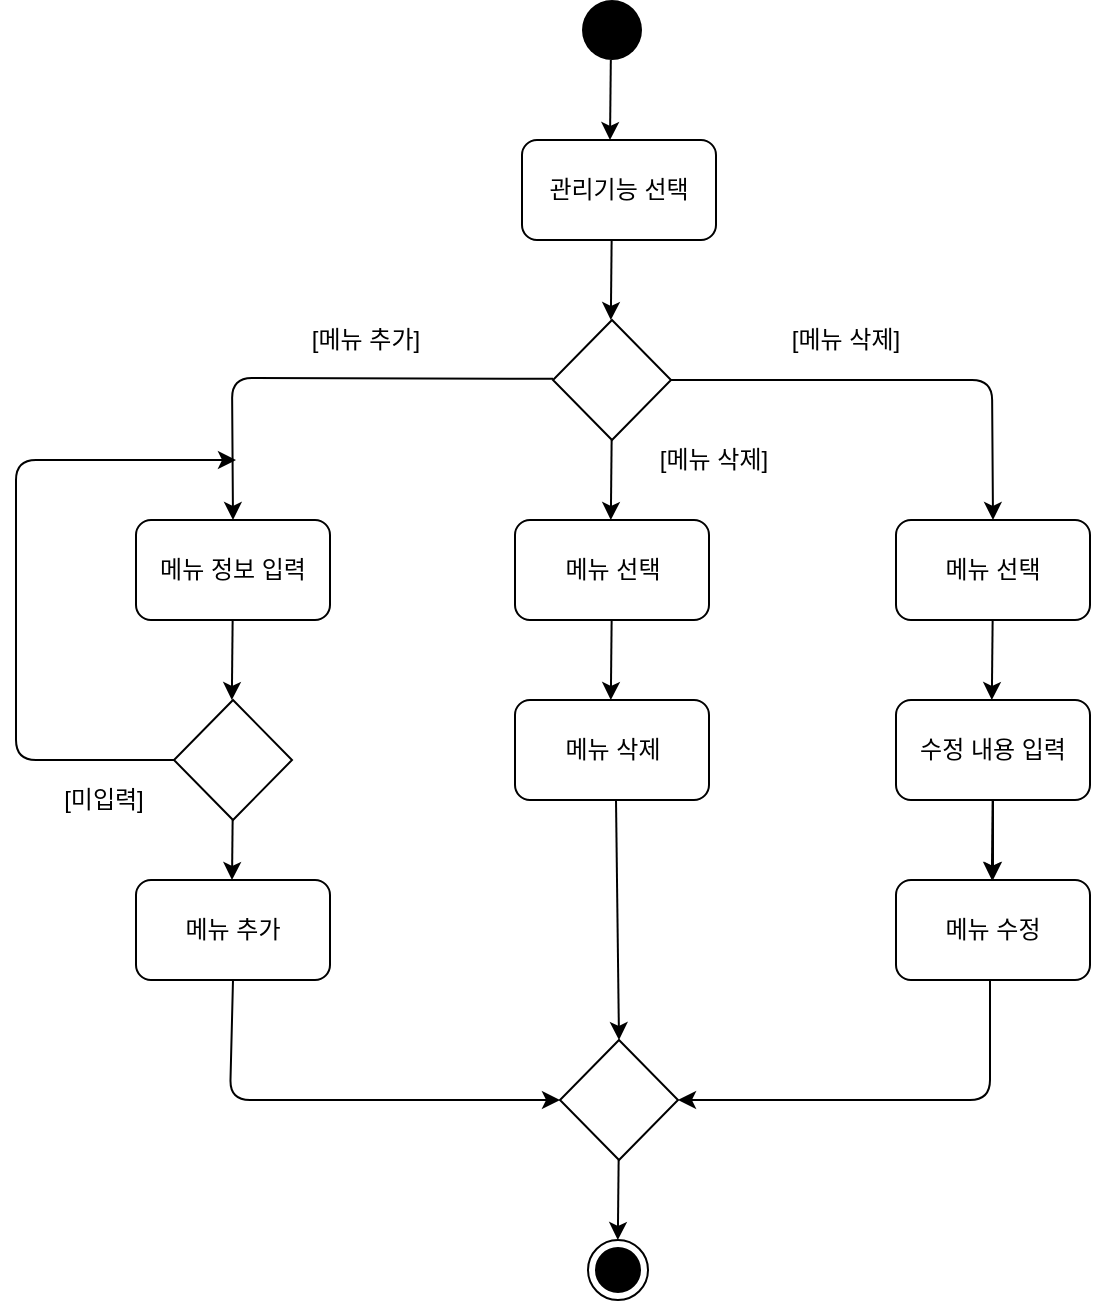 <mxfile version="13.9.7" type="device"><diagram id="I5rOKLDulZHCpnhm8ujL" name="Page-1"><mxGraphModel dx="1673" dy="896" grid="1" gridSize="10" guides="1" tooltips="1" connect="1" arrows="1" fold="1" page="1" pageScale="1" pageWidth="827" pageHeight="1169" math="0" shadow="0"><root><mxCell id="0"/><mxCell id="1" parent="0"/><mxCell id="PuVu6NG7NU4pwUDtO6sR-25" value="" style="ellipse;fillColor=#000000;strokeColor=none;" vertex="1" parent="1"><mxGeometry x="383" y="20" width="30" height="30" as="geometry"/></mxCell><mxCell id="PuVu6NG7NU4pwUDtO6sR-27" value="" style="endArrow=classic;html=1;" edge="1" parent="1"><mxGeometry width="50" height="50" relative="1" as="geometry"><mxPoint x="397.41" y="50" as="sourcePoint"/><mxPoint x="397" y="90" as="targetPoint"/></mxGeometry></mxCell><mxCell id="PuVu6NG7NU4pwUDtO6sR-28" value="관리기능 선택" style="rounded=1;whiteSpace=wrap;html=1;" vertex="1" parent="1"><mxGeometry x="353" y="90" width="97" height="50" as="geometry"/></mxCell><mxCell id="PuVu6NG7NU4pwUDtO6sR-29" value="" style="rhombus;whiteSpace=wrap;html=1;" vertex="1" parent="1"><mxGeometry x="368.5" y="180" width="59" height="60" as="geometry"/></mxCell><mxCell id="PuVu6NG7NU4pwUDtO6sR-31" value="" style="endArrow=classic;html=1;" edge="1" parent="1"><mxGeometry width="50" height="50" relative="1" as="geometry"><mxPoint x="397.82" y="140" as="sourcePoint"/><mxPoint x="397.41" y="180" as="targetPoint"/></mxGeometry></mxCell><mxCell id="PuVu6NG7NU4pwUDtO6sR-32" value="" style="endArrow=classic;html=1;entryX=0.5;entryY=0;entryDx=0;entryDy=0;" edge="1" parent="1" target="PuVu6NG7NU4pwUDtO6sR-36"><mxGeometry width="50" height="50" relative="1" as="geometry"><mxPoint x="427.5" y="210" as="sourcePoint"/><mxPoint x="560" y="210" as="targetPoint"/><Array as="points"><mxPoint x="588" y="210"/></Array></mxGeometry></mxCell><mxCell id="PuVu6NG7NU4pwUDtO6sR-33" value="" style="endArrow=classic;html=1;" edge="1" parent="1"><mxGeometry width="50" height="50" relative="1" as="geometry"><mxPoint x="397.82" y="240" as="sourcePoint"/><mxPoint x="397.41" y="280" as="targetPoint"/></mxGeometry></mxCell><mxCell id="PuVu6NG7NU4pwUDtO6sR-34" value="" style="endArrow=classic;html=1;entryX=0.5;entryY=0;entryDx=0;entryDy=0;" edge="1" parent="1" target="PuVu6NG7NU4pwUDtO6sR-37"><mxGeometry width="50" height="50" relative="1" as="geometry"><mxPoint x="368.5" y="209.41" as="sourcePoint"/><mxPoint x="236" y="209.41" as="targetPoint"/><Array as="points"><mxPoint x="208" y="209"/></Array></mxGeometry></mxCell><mxCell id="PuVu6NG7NU4pwUDtO6sR-35" value="메뉴 선택" style="rounded=1;whiteSpace=wrap;html=1;" vertex="1" parent="1"><mxGeometry x="349.5" y="280" width="97" height="50" as="geometry"/></mxCell><mxCell id="PuVu6NG7NU4pwUDtO6sR-36" value="메뉴 선택" style="rounded=1;whiteSpace=wrap;html=1;" vertex="1" parent="1"><mxGeometry x="540" y="280" width="97" height="50" as="geometry"/></mxCell><mxCell id="PuVu6NG7NU4pwUDtO6sR-37" value="메뉴 정보 입력" style="rounded=1;whiteSpace=wrap;html=1;" vertex="1" parent="1"><mxGeometry x="160" y="280" width="97" height="50" as="geometry"/></mxCell><mxCell id="PuVu6NG7NU4pwUDtO6sR-38" value="[메뉴 추가]" style="text;html=1;strokeColor=none;fillColor=none;align=center;verticalAlign=middle;whiteSpace=wrap;rounded=0;" vertex="1" parent="1"><mxGeometry x="240" y="180" width="70" height="20" as="geometry"/></mxCell><mxCell id="PuVu6NG7NU4pwUDtO6sR-40" value="[메뉴 삭제]" style="text;html=1;strokeColor=none;fillColor=none;align=center;verticalAlign=middle;whiteSpace=wrap;rounded=0;" vertex="1" parent="1"><mxGeometry x="480" y="180" width="70" height="20" as="geometry"/></mxCell><mxCell id="PuVu6NG7NU4pwUDtO6sR-41" value="[메뉴 삭제]" style="text;html=1;strokeColor=none;fillColor=none;align=center;verticalAlign=middle;whiteSpace=wrap;rounded=0;" vertex="1" parent="1"><mxGeometry x="414" y="240" width="70" height="20" as="geometry"/></mxCell><mxCell id="PuVu6NG7NU4pwUDtO6sR-43" value="" style="endArrow=classic;html=1;" edge="1" parent="1"><mxGeometry width="50" height="50" relative="1" as="geometry"><mxPoint x="397.82" y="330" as="sourcePoint"/><mxPoint x="397.41" y="370" as="targetPoint"/></mxGeometry></mxCell><mxCell id="PuVu6NG7NU4pwUDtO6sR-44" value="메뉴 삭제" style="rounded=1;whiteSpace=wrap;html=1;" vertex="1" parent="1"><mxGeometry x="349.5" y="370" width="97" height="50" as="geometry"/></mxCell><mxCell id="PuVu6NG7NU4pwUDtO6sR-51" value="" style="edgeStyle=orthogonalEdgeStyle;rounded=0;orthogonalLoop=1;jettySize=auto;html=1;" edge="1" parent="1" source="PuVu6NG7NU4pwUDtO6sR-45" target="PuVu6NG7NU4pwUDtO6sR-49"><mxGeometry relative="1" as="geometry"/></mxCell><mxCell id="PuVu6NG7NU4pwUDtO6sR-45" value="수정 내용 입력" style="rounded=1;whiteSpace=wrap;html=1;" vertex="1" parent="1"><mxGeometry x="540" y="370" width="97" height="50" as="geometry"/></mxCell><mxCell id="PuVu6NG7NU4pwUDtO6sR-46" value="" style="endArrow=classic;html=1;" edge="1" parent="1"><mxGeometry width="50" height="50" relative="1" as="geometry"><mxPoint x="588.32" y="330" as="sourcePoint"/><mxPoint x="587.91" y="370" as="targetPoint"/></mxGeometry></mxCell><mxCell id="PuVu6NG7NU4pwUDtO6sR-49" value="메뉴 수정" style="rounded=1;whiteSpace=wrap;html=1;" vertex="1" parent="1"><mxGeometry x="540" y="460" width="97" height="50" as="geometry"/></mxCell><mxCell id="PuVu6NG7NU4pwUDtO6sR-50" value="" style="endArrow=classic;html=1;" edge="1" parent="1"><mxGeometry width="50" height="50" relative="1" as="geometry"><mxPoint x="588.32" y="420" as="sourcePoint"/><mxPoint x="587.91" y="460" as="targetPoint"/></mxGeometry></mxCell><mxCell id="PuVu6NG7NU4pwUDtO6sR-57" value="메뉴 추가" style="rounded=1;whiteSpace=wrap;html=1;" vertex="1" parent="1"><mxGeometry x="160" y="460" width="97" height="50" as="geometry"/></mxCell><mxCell id="PuVu6NG7NU4pwUDtO6sR-58" value="" style="endArrow=classic;html=1;" edge="1" parent="1"><mxGeometry width="50" height="50" relative="1" as="geometry"><mxPoint x="208.32" y="330" as="sourcePoint"/><mxPoint x="207.91" y="370" as="targetPoint"/></mxGeometry></mxCell><mxCell id="PuVu6NG7NU4pwUDtO6sR-59" value="" style="rhombus;whiteSpace=wrap;html=1;" vertex="1" parent="1"><mxGeometry x="372" y="540" width="59" height="60" as="geometry"/></mxCell><mxCell id="PuVu6NG7NU4pwUDtO6sR-60" value="" style="endArrow=classic;html=1;entryX=0;entryY=0.5;entryDx=0;entryDy=0;exitX=0.5;exitY=1;exitDx=0;exitDy=0;" edge="1" parent="1" source="PuVu6NG7NU4pwUDtO6sR-57" target="PuVu6NG7NU4pwUDtO6sR-59"><mxGeometry width="50" height="50" relative="1" as="geometry"><mxPoint x="207" y="520" as="sourcePoint"/><mxPoint x="257" y="370" as="targetPoint"/><Array as="points"><mxPoint x="207" y="570"/></Array></mxGeometry></mxCell><mxCell id="PuVu6NG7NU4pwUDtO6sR-61" value="" style="endArrow=classic;html=1;entryX=1;entryY=0.5;entryDx=0;entryDy=0;" edge="1" parent="1" target="PuVu6NG7NU4pwUDtO6sR-59"><mxGeometry width="50" height="50" relative="1" as="geometry"><mxPoint x="587" y="510" as="sourcePoint"/><mxPoint x="637" y="460" as="targetPoint"/><Array as="points"><mxPoint x="587" y="570"/></Array></mxGeometry></mxCell><mxCell id="PuVu6NG7NU4pwUDtO6sR-62" value="" style="endArrow=classic;html=1;entryX=0.5;entryY=0;entryDx=0;entryDy=0;" edge="1" parent="1" target="PuVu6NG7NU4pwUDtO6sR-59"><mxGeometry width="50" height="50" relative="1" as="geometry"><mxPoint x="400" y="420" as="sourcePoint"/><mxPoint x="450" y="370" as="targetPoint"/></mxGeometry></mxCell><mxCell id="PuVu6NG7NU4pwUDtO6sR-64" value="" style="endArrow=classic;html=1;" edge="1" parent="1"><mxGeometry width="50" height="50" relative="1" as="geometry"><mxPoint x="401.32" y="600" as="sourcePoint"/><mxPoint x="400.91" y="640" as="targetPoint"/></mxGeometry></mxCell><mxCell id="PuVu6NG7NU4pwUDtO6sR-65" value="" style="ellipse;html=1;shape=endState;fillColor=#000000;strokeColor=#000000;" vertex="1" parent="1"><mxGeometry x="386" y="640" width="30" height="30" as="geometry"/></mxCell><mxCell id="PuVu6NG7NU4pwUDtO6sR-66" value="" style="rhombus;whiteSpace=wrap;html=1;" vertex="1" parent="1"><mxGeometry x="179" y="370" width="59" height="60" as="geometry"/></mxCell><mxCell id="PuVu6NG7NU4pwUDtO6sR-70" value="" style="endArrow=classic;html=1;" edge="1" parent="1"><mxGeometry width="50" height="50" relative="1" as="geometry"><mxPoint x="208.32" y="430" as="sourcePoint"/><mxPoint x="208" y="460" as="targetPoint"/></mxGeometry></mxCell><mxCell id="PuVu6NG7NU4pwUDtO6sR-71" value="" style="endArrow=classic;html=1;" edge="1" parent="1"><mxGeometry width="50" height="50" relative="1" as="geometry"><mxPoint x="179" y="400" as="sourcePoint"/><mxPoint x="210" y="250" as="targetPoint"/><Array as="points"><mxPoint x="100" y="400"/><mxPoint x="100" y="250"/></Array></mxGeometry></mxCell><mxCell id="PuVu6NG7NU4pwUDtO6sR-73" value="[미입력]" style="text;html=1;strokeColor=none;fillColor=none;align=center;verticalAlign=middle;whiteSpace=wrap;rounded=0;" vertex="1" parent="1"><mxGeometry x="109" y="410" width="70" height="20" as="geometry"/></mxCell></root></mxGraphModel></diagram></mxfile>